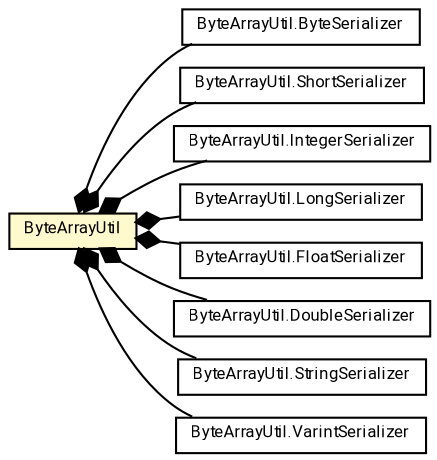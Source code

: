 #!/usr/local/bin/dot
#
# Class diagram 
# Generated by UMLGraph version R5_7_2-60-g0e99a6 (http://www.spinellis.gr/umlgraph/)
#

digraph G {
	graph [fontnames="svg"]
	edge [fontname="Roboto",fontsize=7,labelfontname="Roboto",labelfontsize=7,color="black"];
	node [fontname="Roboto",fontcolor="black",fontsize=8,shape=plaintext,margin=0,width=0,height=0];
	nodesep=0.15;
	ranksep=0.25;
	rankdir=LR;
	// de.lmu.ifi.dbs.elki.utilities.io.ByteArrayUtil
	c2015538 [label=<<table title="de.lmu.ifi.dbs.elki.utilities.io.ByteArrayUtil" border="0" cellborder="1" cellspacing="0" cellpadding="2" bgcolor="lemonChiffon" href="ByteArrayUtil.html" target="_parent">
		<tr><td><table border="0" cellspacing="0" cellpadding="1">
		<tr><td align="center" balign="center"> <font face="Roboto">ByteArrayUtil</font> </td></tr>
		</table></td></tr>
		</table>>, URL="ByteArrayUtil.html"];
	// de.lmu.ifi.dbs.elki.utilities.io.ByteArrayUtil.ByteSerializer
	c2015539 [label=<<table title="de.lmu.ifi.dbs.elki.utilities.io.ByteArrayUtil.ByteSerializer" border="0" cellborder="1" cellspacing="0" cellpadding="2" href="ByteArrayUtil.ByteSerializer.html" target="_parent">
		<tr><td><table border="0" cellspacing="0" cellpadding="1">
		<tr><td align="center" balign="center"> <font face="Roboto">ByteArrayUtil.ByteSerializer</font> </td></tr>
		</table></td></tr>
		</table>>, URL="ByteArrayUtil.ByteSerializer.html"];
	// de.lmu.ifi.dbs.elki.utilities.io.ByteArrayUtil.ShortSerializer
	c2015540 [label=<<table title="de.lmu.ifi.dbs.elki.utilities.io.ByteArrayUtil.ShortSerializer" border="0" cellborder="1" cellspacing="0" cellpadding="2" href="ByteArrayUtil.ShortSerializer.html" target="_parent">
		<tr><td><table border="0" cellspacing="0" cellpadding="1">
		<tr><td align="center" balign="center"> <font face="Roboto">ByteArrayUtil.ShortSerializer</font> </td></tr>
		</table></td></tr>
		</table>>, URL="ByteArrayUtil.ShortSerializer.html"];
	// de.lmu.ifi.dbs.elki.utilities.io.ByteArrayUtil.IntegerSerializer
	c2015541 [label=<<table title="de.lmu.ifi.dbs.elki.utilities.io.ByteArrayUtil.IntegerSerializer" border="0" cellborder="1" cellspacing="0" cellpadding="2" href="ByteArrayUtil.IntegerSerializer.html" target="_parent">
		<tr><td><table border="0" cellspacing="0" cellpadding="1">
		<tr><td align="center" balign="center"> <font face="Roboto">ByteArrayUtil.IntegerSerializer</font> </td></tr>
		</table></td></tr>
		</table>>, URL="ByteArrayUtil.IntegerSerializer.html"];
	// de.lmu.ifi.dbs.elki.utilities.io.ByteArrayUtil.LongSerializer
	c2015542 [label=<<table title="de.lmu.ifi.dbs.elki.utilities.io.ByteArrayUtil.LongSerializer" border="0" cellborder="1" cellspacing="0" cellpadding="2" href="ByteArrayUtil.LongSerializer.html" target="_parent">
		<tr><td><table border="0" cellspacing="0" cellpadding="1">
		<tr><td align="center" balign="center"> <font face="Roboto">ByteArrayUtil.LongSerializer</font> </td></tr>
		</table></td></tr>
		</table>>, URL="ByteArrayUtil.LongSerializer.html"];
	// de.lmu.ifi.dbs.elki.utilities.io.ByteArrayUtil.FloatSerializer
	c2015543 [label=<<table title="de.lmu.ifi.dbs.elki.utilities.io.ByteArrayUtil.FloatSerializer" border="0" cellborder="1" cellspacing="0" cellpadding="2" href="ByteArrayUtil.FloatSerializer.html" target="_parent">
		<tr><td><table border="0" cellspacing="0" cellpadding="1">
		<tr><td align="center" balign="center"> <font face="Roboto">ByteArrayUtil.FloatSerializer</font> </td></tr>
		</table></td></tr>
		</table>>, URL="ByteArrayUtil.FloatSerializer.html"];
	// de.lmu.ifi.dbs.elki.utilities.io.ByteArrayUtil.DoubleSerializer
	c2015544 [label=<<table title="de.lmu.ifi.dbs.elki.utilities.io.ByteArrayUtil.DoubleSerializer" border="0" cellborder="1" cellspacing="0" cellpadding="2" href="ByteArrayUtil.DoubleSerializer.html" target="_parent">
		<tr><td><table border="0" cellspacing="0" cellpadding="1">
		<tr><td align="center" balign="center"> <font face="Roboto">ByteArrayUtil.DoubleSerializer</font> </td></tr>
		</table></td></tr>
		</table>>, URL="ByteArrayUtil.DoubleSerializer.html"];
	// de.lmu.ifi.dbs.elki.utilities.io.ByteArrayUtil.StringSerializer
	c2015545 [label=<<table title="de.lmu.ifi.dbs.elki.utilities.io.ByteArrayUtil.StringSerializer" border="0" cellborder="1" cellspacing="0" cellpadding="2" href="ByteArrayUtil.StringSerializer.html" target="_parent">
		<tr><td><table border="0" cellspacing="0" cellpadding="1">
		<tr><td align="center" balign="center"> <font face="Roboto">ByteArrayUtil.StringSerializer</font> </td></tr>
		</table></td></tr>
		</table>>, URL="ByteArrayUtil.StringSerializer.html"];
	// de.lmu.ifi.dbs.elki.utilities.io.ByteArrayUtil.VarintSerializer
	c2015546 [label=<<table title="de.lmu.ifi.dbs.elki.utilities.io.ByteArrayUtil.VarintSerializer" border="0" cellborder="1" cellspacing="0" cellpadding="2" href="ByteArrayUtil.VarintSerializer.html" target="_parent">
		<tr><td><table border="0" cellspacing="0" cellpadding="1">
		<tr><td align="center" balign="center"> <font face="Roboto">ByteArrayUtil.VarintSerializer</font> </td></tr>
		</table></td></tr>
		</table>>, URL="ByteArrayUtil.VarintSerializer.html"];
	// de.lmu.ifi.dbs.elki.utilities.io.ByteArrayUtil composed de.lmu.ifi.dbs.elki.utilities.io.ByteArrayUtil.ByteSerializer
	c2015538 -> c2015539 [arrowhead=none,arrowtail=diamond,dir=back,weight=6];
	// de.lmu.ifi.dbs.elki.utilities.io.ByteArrayUtil composed de.lmu.ifi.dbs.elki.utilities.io.ByteArrayUtil.ShortSerializer
	c2015538 -> c2015540 [arrowhead=none,arrowtail=diamond,dir=back,weight=6];
	// de.lmu.ifi.dbs.elki.utilities.io.ByteArrayUtil composed de.lmu.ifi.dbs.elki.utilities.io.ByteArrayUtil.IntegerSerializer
	c2015538 -> c2015541 [arrowhead=none,arrowtail=diamond,dir=back,weight=6];
	// de.lmu.ifi.dbs.elki.utilities.io.ByteArrayUtil composed de.lmu.ifi.dbs.elki.utilities.io.ByteArrayUtil.LongSerializer
	c2015538 -> c2015542 [arrowhead=none,arrowtail=diamond,dir=back,weight=6];
	// de.lmu.ifi.dbs.elki.utilities.io.ByteArrayUtil composed de.lmu.ifi.dbs.elki.utilities.io.ByteArrayUtil.FloatSerializer
	c2015538 -> c2015543 [arrowhead=none,arrowtail=diamond,dir=back,weight=6];
	// de.lmu.ifi.dbs.elki.utilities.io.ByteArrayUtil composed de.lmu.ifi.dbs.elki.utilities.io.ByteArrayUtil.DoubleSerializer
	c2015538 -> c2015544 [arrowhead=none,arrowtail=diamond,dir=back,weight=6];
	// de.lmu.ifi.dbs.elki.utilities.io.ByteArrayUtil composed de.lmu.ifi.dbs.elki.utilities.io.ByteArrayUtil.StringSerializer
	c2015538 -> c2015545 [arrowhead=none,arrowtail=diamond,dir=back,weight=6];
	// de.lmu.ifi.dbs.elki.utilities.io.ByteArrayUtil composed de.lmu.ifi.dbs.elki.utilities.io.ByteArrayUtil.VarintSerializer
	c2015538 -> c2015546 [arrowhead=none,arrowtail=diamond,dir=back,weight=6];
}

